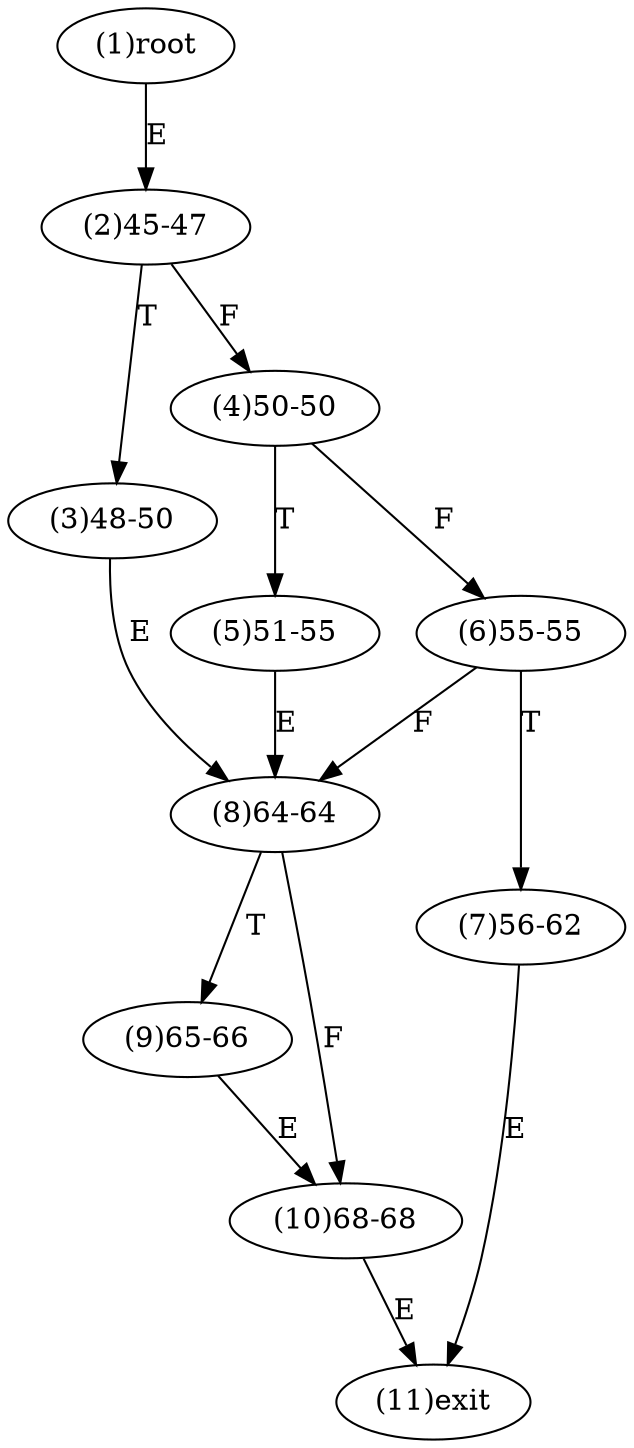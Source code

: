 digraph "" { 
1[ label="(1)root"];
2[ label="(2)45-47"];
3[ label="(3)48-50"];
4[ label="(4)50-50"];
5[ label="(5)51-55"];
6[ label="(6)55-55"];
7[ label="(7)56-62"];
8[ label="(8)64-64"];
9[ label="(9)65-66"];
10[ label="(10)68-68"];
11[ label="(11)exit"];
1->2[ label="E"];
2->4[ label="F"];
2->3[ label="T"];
3->8[ label="E"];
4->6[ label="F"];
4->5[ label="T"];
5->8[ label="E"];
6->8[ label="F"];
6->7[ label="T"];
7->11[ label="E"];
8->10[ label="F"];
8->9[ label="T"];
9->10[ label="E"];
10->11[ label="E"];
}
